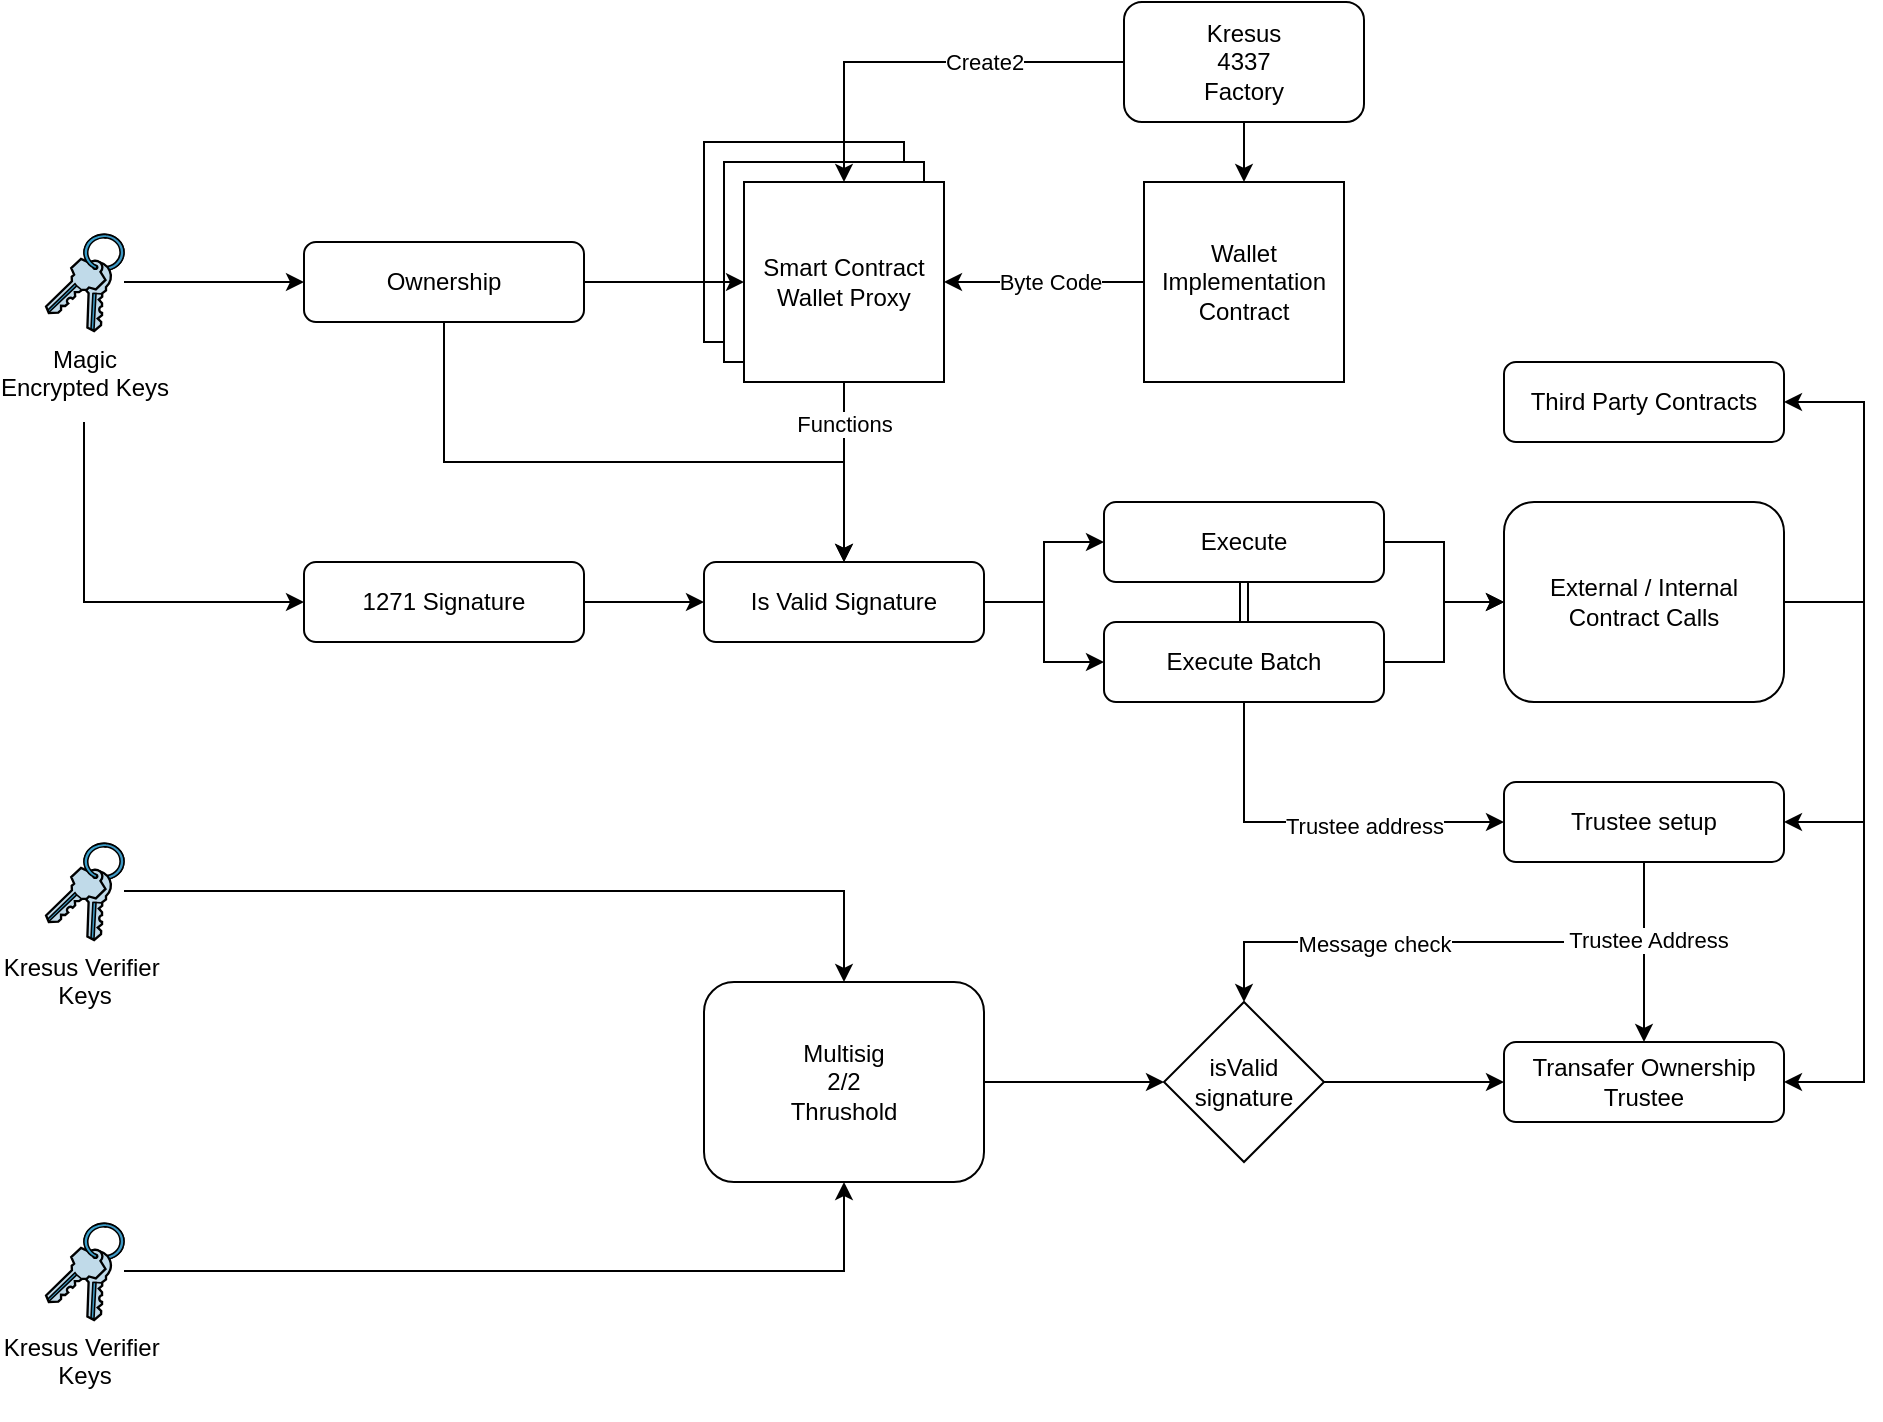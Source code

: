 <mxfile version="26.0.16">
  <diagram name="Page-1" id="ECbBFmetKhTGnj-cMGHT">
    <mxGraphModel dx="1857" dy="917" grid="1" gridSize="10" guides="1" tooltips="1" connect="1" arrows="1" fold="1" page="1" pageScale="1" pageWidth="850" pageHeight="1100" math="0" shadow="0">
      <root>
        <mxCell id="0" />
        <mxCell id="1" parent="0" />
        <mxCell id="Gq1O3nBwWOJLRT3mH5RI-9" value="" style="edgeStyle=orthogonalEdgeStyle;rounded=0;orthogonalLoop=1;jettySize=auto;html=1;" edge="1" parent="1" source="Gq1O3nBwWOJLRT3mH5RI-2" target="Gq1O3nBwWOJLRT3mH5RI-3">
          <mxGeometry relative="1" as="geometry" />
        </mxCell>
        <mxCell id="Gq1O3nBwWOJLRT3mH5RI-2" value="Kresus&lt;br&gt;4337&lt;br&gt;Factory" style="rounded=1;whiteSpace=wrap;html=1;" vertex="1" parent="1">
          <mxGeometry x="620" y="40" width="120" height="60" as="geometry" />
        </mxCell>
        <mxCell id="Gq1O3nBwWOJLRT3mH5RI-8" style="edgeStyle=orthogonalEdgeStyle;rounded=0;orthogonalLoop=1;jettySize=auto;html=1;" edge="1" parent="1" source="Gq1O3nBwWOJLRT3mH5RI-3" target="Gq1O3nBwWOJLRT3mH5RI-6">
          <mxGeometry relative="1" as="geometry" />
        </mxCell>
        <mxCell id="Gq1O3nBwWOJLRT3mH5RI-19" value="Byte Code" style="edgeLabel;html=1;align=center;verticalAlign=middle;resizable=0;points=[];" vertex="1" connectable="0" parent="Gq1O3nBwWOJLRT3mH5RI-8">
          <mxGeometry x="-0.057" y="-3" relative="1" as="geometry">
            <mxPoint y="3" as="offset" />
          </mxGeometry>
        </mxCell>
        <mxCell id="Gq1O3nBwWOJLRT3mH5RI-3" value="Wallet Implementation&lt;br&gt;Contract" style="whiteSpace=wrap;html=1;aspect=fixed;" vertex="1" parent="1">
          <mxGeometry x="630" y="130" width="100" height="100" as="geometry" />
        </mxCell>
        <mxCell id="Gq1O3nBwWOJLRT3mH5RI-7" value="" style="group" vertex="1" connectable="0" parent="1">
          <mxGeometry x="410" y="110" width="120" height="120" as="geometry" />
        </mxCell>
        <mxCell id="Gq1O3nBwWOJLRT3mH5RI-4" value="Wallet Proxy" style="whiteSpace=wrap;html=1;aspect=fixed;" vertex="1" parent="Gq1O3nBwWOJLRT3mH5RI-7">
          <mxGeometry width="100" height="100" as="geometry" />
        </mxCell>
        <mxCell id="Gq1O3nBwWOJLRT3mH5RI-5" value="Wallet Proxy" style="whiteSpace=wrap;html=1;aspect=fixed;" vertex="1" parent="Gq1O3nBwWOJLRT3mH5RI-7">
          <mxGeometry x="10" y="10" width="100" height="100" as="geometry" />
        </mxCell>
        <mxCell id="Gq1O3nBwWOJLRT3mH5RI-6" value="Smart Contract&lt;br&gt;Wallet Proxy" style="whiteSpace=wrap;html=1;aspect=fixed;" vertex="1" parent="Gq1O3nBwWOJLRT3mH5RI-7">
          <mxGeometry x="20" y="20" width="100" height="100" as="geometry" />
        </mxCell>
        <mxCell id="Gq1O3nBwWOJLRT3mH5RI-20" value="" style="edgeStyle=orthogonalEdgeStyle;rounded=0;orthogonalLoop=1;jettySize=auto;html=1;" edge="1" parent="1" source="Gq1O3nBwWOJLRT3mH5RI-10" target="Gq1O3nBwWOJLRT3mH5RI-6">
          <mxGeometry relative="1" as="geometry" />
        </mxCell>
        <mxCell id="Gq1O3nBwWOJLRT3mH5RI-26" style="edgeStyle=orthogonalEdgeStyle;rounded=0;orthogonalLoop=1;jettySize=auto;html=1;entryX=0.5;entryY=0;entryDx=0;entryDy=0;" edge="1" parent="1" source="Gq1O3nBwWOJLRT3mH5RI-10" target="Gq1O3nBwWOJLRT3mH5RI-15">
          <mxGeometry relative="1" as="geometry">
            <Array as="points">
              <mxPoint x="280" y="270" />
              <mxPoint x="480" y="270" />
            </Array>
          </mxGeometry>
        </mxCell>
        <mxCell id="Gq1O3nBwWOJLRT3mH5RI-10" value="Ownership" style="rounded=1;whiteSpace=wrap;html=1;" vertex="1" parent="1">
          <mxGeometry x="210" y="160" width="140" height="40" as="geometry" />
        </mxCell>
        <mxCell id="Gq1O3nBwWOJLRT3mH5RI-35" value="" style="edgeStyle=orthogonalEdgeStyle;rounded=0;orthogonalLoop=1;jettySize=auto;html=1;" edge="1" parent="1" source="Gq1O3nBwWOJLRT3mH5RI-11" target="Gq1O3nBwWOJLRT3mH5RI-32">
          <mxGeometry relative="1" as="geometry" />
        </mxCell>
        <mxCell id="Gq1O3nBwWOJLRT3mH5RI-42" value="" style="edgeStyle=orthogonalEdgeStyle;rounded=0;orthogonalLoop=1;jettySize=auto;html=1;shape=link;" edge="1" parent="1" source="Gq1O3nBwWOJLRT3mH5RI-11" target="Gq1O3nBwWOJLRT3mH5RI-14">
          <mxGeometry relative="1" as="geometry" />
        </mxCell>
        <mxCell id="Gq1O3nBwWOJLRT3mH5RI-11" value="Execute" style="rounded=1;whiteSpace=wrap;html=1;" vertex="1" parent="1">
          <mxGeometry x="610" y="290" width="140" height="40" as="geometry" />
        </mxCell>
        <mxCell id="Gq1O3nBwWOJLRT3mH5RI-12" value="Transafer Ownership&lt;div&gt;Trustee&lt;/div&gt;" style="rounded=1;whiteSpace=wrap;html=1;" vertex="1" parent="1">
          <mxGeometry x="810" y="560" width="140" height="40" as="geometry" />
        </mxCell>
        <mxCell id="Gq1O3nBwWOJLRT3mH5RI-46" style="edgeStyle=orthogonalEdgeStyle;rounded=0;orthogonalLoop=1;jettySize=auto;html=1;entryX=0.5;entryY=0;entryDx=0;entryDy=0;" edge="1" parent="1" source="Gq1O3nBwWOJLRT3mH5RI-13" target="Gq1O3nBwWOJLRT3mH5RI-12">
          <mxGeometry relative="1" as="geometry" />
        </mxCell>
        <mxCell id="Gq1O3nBwWOJLRT3mH5RI-47" value="Trustee Address" style="edgeLabel;html=1;align=center;verticalAlign=middle;resizable=0;points=[];" vertex="1" connectable="0" parent="Gq1O3nBwWOJLRT3mH5RI-46">
          <mxGeometry x="-0.14" y="2" relative="1" as="geometry">
            <mxPoint as="offset" />
          </mxGeometry>
        </mxCell>
        <mxCell id="Gq1O3nBwWOJLRT3mH5RI-13" value="Trustee setup" style="rounded=1;whiteSpace=wrap;html=1;" vertex="1" parent="1">
          <mxGeometry x="810" y="430" width="140" height="40" as="geometry" />
        </mxCell>
        <mxCell id="Gq1O3nBwWOJLRT3mH5RI-36" value="" style="edgeStyle=orthogonalEdgeStyle;rounded=0;orthogonalLoop=1;jettySize=auto;html=1;" edge="1" parent="1" source="Gq1O3nBwWOJLRT3mH5RI-14" target="Gq1O3nBwWOJLRT3mH5RI-32">
          <mxGeometry relative="1" as="geometry" />
        </mxCell>
        <mxCell id="Gq1O3nBwWOJLRT3mH5RI-41" style="edgeStyle=orthogonalEdgeStyle;rounded=0;orthogonalLoop=1;jettySize=auto;html=1;entryX=0;entryY=0.5;entryDx=0;entryDy=0;" edge="1" parent="1" source="Gq1O3nBwWOJLRT3mH5RI-14" target="Gq1O3nBwWOJLRT3mH5RI-13">
          <mxGeometry relative="1" as="geometry">
            <Array as="points">
              <mxPoint x="680" y="450" />
            </Array>
          </mxGeometry>
        </mxCell>
        <mxCell id="Gq1O3nBwWOJLRT3mH5RI-43" value="Trustee address" style="edgeLabel;html=1;align=center;verticalAlign=middle;resizable=0;points=[];" vertex="1" connectable="0" parent="Gq1O3nBwWOJLRT3mH5RI-41">
          <mxGeometry x="0.02" y="-2" relative="1" as="geometry">
            <mxPoint x="23" as="offset" />
          </mxGeometry>
        </mxCell>
        <mxCell id="Gq1O3nBwWOJLRT3mH5RI-14" value="Execute Batch" style="rounded=1;whiteSpace=wrap;html=1;" vertex="1" parent="1">
          <mxGeometry x="610" y="350" width="140" height="40" as="geometry" />
        </mxCell>
        <mxCell id="Gq1O3nBwWOJLRT3mH5RI-30" value="" style="edgeStyle=orthogonalEdgeStyle;rounded=0;orthogonalLoop=1;jettySize=auto;html=1;" edge="1" parent="1" source="Gq1O3nBwWOJLRT3mH5RI-15" target="Gq1O3nBwWOJLRT3mH5RI-11">
          <mxGeometry relative="1" as="geometry" />
        </mxCell>
        <mxCell id="Gq1O3nBwWOJLRT3mH5RI-31" style="edgeStyle=orthogonalEdgeStyle;rounded=0;orthogonalLoop=1;jettySize=auto;html=1;entryX=0;entryY=0.5;entryDx=0;entryDy=0;" edge="1" parent="1" source="Gq1O3nBwWOJLRT3mH5RI-15" target="Gq1O3nBwWOJLRT3mH5RI-14">
          <mxGeometry relative="1" as="geometry" />
        </mxCell>
        <mxCell id="Gq1O3nBwWOJLRT3mH5RI-15" value="Is Valid Signature" style="rounded=1;whiteSpace=wrap;html=1;" vertex="1" parent="1">
          <mxGeometry x="410" y="320" width="140" height="40" as="geometry" />
        </mxCell>
        <mxCell id="Gq1O3nBwWOJLRT3mH5RI-17" style="edgeStyle=orthogonalEdgeStyle;rounded=0;orthogonalLoop=1;jettySize=auto;html=1;" edge="1" parent="1" source="Gq1O3nBwWOJLRT3mH5RI-2" target="Gq1O3nBwWOJLRT3mH5RI-6">
          <mxGeometry relative="1" as="geometry" />
        </mxCell>
        <mxCell id="Gq1O3nBwWOJLRT3mH5RI-18" value="Create2" style="edgeLabel;html=1;align=center;verticalAlign=middle;resizable=0;points=[];" vertex="1" connectable="0" parent="Gq1O3nBwWOJLRT3mH5RI-17">
          <mxGeometry x="-0.038" y="1" relative="1" as="geometry">
            <mxPoint x="26" y="-1" as="offset" />
          </mxGeometry>
        </mxCell>
        <mxCell id="Gq1O3nBwWOJLRT3mH5RI-22" style="edgeStyle=orthogonalEdgeStyle;rounded=0;orthogonalLoop=1;jettySize=auto;html=1;" edge="1" parent="1" source="Gq1O3nBwWOJLRT3mH5RI-21" target="Gq1O3nBwWOJLRT3mH5RI-10">
          <mxGeometry relative="1" as="geometry" />
        </mxCell>
        <mxCell id="Gq1O3nBwWOJLRT3mH5RI-24" style="edgeStyle=orthogonalEdgeStyle;rounded=0;orthogonalLoop=1;jettySize=auto;html=1;entryX=0;entryY=0.5;entryDx=0;entryDy=0;" edge="1" parent="1" target="Gq1O3nBwWOJLRT3mH5RI-23">
          <mxGeometry relative="1" as="geometry">
            <mxPoint x="100" y="250" as="sourcePoint" />
            <Array as="points">
              <mxPoint x="100" y="340" />
            </Array>
          </mxGeometry>
        </mxCell>
        <mxCell id="Gq1O3nBwWOJLRT3mH5RI-21" value="Magic&lt;div&gt;Encrypted Keys&lt;/div&gt;" style="shape=mxgraph.cisco.misc.keys;html=1;pointerEvents=1;dashed=0;fillColor=#036897;strokeColor=#ffffff;strokeWidth=2;verticalLabelPosition=bottom;verticalAlign=top;align=center;outlineConnect=0;" vertex="1" parent="1">
          <mxGeometry x="80" y="155.5" width="40" height="49" as="geometry" />
        </mxCell>
        <mxCell id="Gq1O3nBwWOJLRT3mH5RI-27" value="" style="edgeStyle=orthogonalEdgeStyle;rounded=0;orthogonalLoop=1;jettySize=auto;html=1;" edge="1" parent="1" source="Gq1O3nBwWOJLRT3mH5RI-23" target="Gq1O3nBwWOJLRT3mH5RI-15">
          <mxGeometry relative="1" as="geometry" />
        </mxCell>
        <mxCell id="Gq1O3nBwWOJLRT3mH5RI-23" value="1271 Signature" style="rounded=1;whiteSpace=wrap;html=1;" vertex="1" parent="1">
          <mxGeometry x="210" y="320" width="140" height="40" as="geometry" />
        </mxCell>
        <mxCell id="Gq1O3nBwWOJLRT3mH5RI-25" value="" style="edgeStyle=orthogonalEdgeStyle;rounded=0;orthogonalLoop=1;jettySize=auto;html=1;" edge="1" parent="1" source="Gq1O3nBwWOJLRT3mH5RI-6" target="Gq1O3nBwWOJLRT3mH5RI-15">
          <mxGeometry relative="1" as="geometry" />
        </mxCell>
        <mxCell id="Gq1O3nBwWOJLRT3mH5RI-28" value="Functions" style="edgeLabel;html=1;align=center;verticalAlign=middle;resizable=0;points=[];" vertex="1" connectable="0" parent="Gq1O3nBwWOJLRT3mH5RI-25">
          <mxGeometry x="-0.541" relative="1" as="geometry">
            <mxPoint as="offset" />
          </mxGeometry>
        </mxCell>
        <mxCell id="Gq1O3nBwWOJLRT3mH5RI-37" style="edgeStyle=orthogonalEdgeStyle;rounded=0;orthogonalLoop=1;jettySize=auto;html=1;entryX=1;entryY=0.5;entryDx=0;entryDy=0;" edge="1" parent="1" source="Gq1O3nBwWOJLRT3mH5RI-32" target="Gq1O3nBwWOJLRT3mH5RI-13">
          <mxGeometry relative="1" as="geometry">
            <Array as="points">
              <mxPoint x="990" y="340" />
              <mxPoint x="990" y="450" />
            </Array>
          </mxGeometry>
        </mxCell>
        <mxCell id="Gq1O3nBwWOJLRT3mH5RI-38" style="edgeStyle=orthogonalEdgeStyle;rounded=0;orthogonalLoop=1;jettySize=auto;html=1;entryX=1;entryY=0.5;entryDx=0;entryDy=0;" edge="1" parent="1" source="Gq1O3nBwWOJLRT3mH5RI-32" target="Gq1O3nBwWOJLRT3mH5RI-12">
          <mxGeometry relative="1" as="geometry">
            <Array as="points">
              <mxPoint x="990" y="340" />
              <mxPoint x="990" y="580" />
            </Array>
          </mxGeometry>
        </mxCell>
        <mxCell id="Gq1O3nBwWOJLRT3mH5RI-40" style="edgeStyle=orthogonalEdgeStyle;rounded=0;orthogonalLoop=1;jettySize=auto;html=1;entryX=1;entryY=0.5;entryDx=0;entryDy=0;" edge="1" parent="1" source="Gq1O3nBwWOJLRT3mH5RI-32" target="Gq1O3nBwWOJLRT3mH5RI-39">
          <mxGeometry relative="1" as="geometry">
            <Array as="points">
              <mxPoint x="990" y="340" />
              <mxPoint x="990" y="240" />
            </Array>
          </mxGeometry>
        </mxCell>
        <mxCell id="Gq1O3nBwWOJLRT3mH5RI-32" value="External / Internal Contract Calls" style="rounded=1;whiteSpace=wrap;html=1;" vertex="1" parent="1">
          <mxGeometry x="810" y="290" width="140" height="100" as="geometry" />
        </mxCell>
        <mxCell id="Gq1O3nBwWOJLRT3mH5RI-39" value="Third Party Contracts" style="rounded=1;whiteSpace=wrap;html=1;" vertex="1" parent="1">
          <mxGeometry x="810" y="220" width="140" height="40" as="geometry" />
        </mxCell>
        <mxCell id="Gq1O3nBwWOJLRT3mH5RI-49" style="edgeStyle=orthogonalEdgeStyle;rounded=0;orthogonalLoop=1;jettySize=auto;html=1;" edge="1" parent="1" source="Gq1O3nBwWOJLRT3mH5RI-44" target="Gq1O3nBwWOJLRT3mH5RI-48">
          <mxGeometry relative="1" as="geometry" />
        </mxCell>
        <mxCell id="Gq1O3nBwWOJLRT3mH5RI-44" value="Kresus Verifier&amp;nbsp;&lt;div&gt;Keys&lt;div&gt;&lt;br&gt;&lt;/div&gt;&lt;/div&gt;" style="shape=mxgraph.cisco.misc.keys;html=1;pointerEvents=1;dashed=0;fillColor=#036897;strokeColor=#ffffff;strokeWidth=2;verticalLabelPosition=bottom;verticalAlign=top;align=center;outlineConnect=0;" vertex="1" parent="1">
          <mxGeometry x="80" y="460" width="40" height="49" as="geometry" />
        </mxCell>
        <mxCell id="Gq1O3nBwWOJLRT3mH5RI-50" style="edgeStyle=orthogonalEdgeStyle;rounded=0;orthogonalLoop=1;jettySize=auto;html=1;" edge="1" parent="1" source="Gq1O3nBwWOJLRT3mH5RI-45" target="Gq1O3nBwWOJLRT3mH5RI-48">
          <mxGeometry relative="1" as="geometry" />
        </mxCell>
        <mxCell id="Gq1O3nBwWOJLRT3mH5RI-45" value="Kresus Verifier&amp;nbsp;&lt;div&gt;Keys&lt;div&gt;&lt;br&gt;&lt;/div&gt;&lt;/div&gt;" style="shape=mxgraph.cisco.misc.keys;html=1;pointerEvents=1;dashed=0;fillColor=#036897;strokeColor=#ffffff;strokeWidth=2;verticalLabelPosition=bottom;verticalAlign=top;align=center;outlineConnect=0;" vertex="1" parent="1">
          <mxGeometry x="80" y="650" width="40" height="49" as="geometry" />
        </mxCell>
        <mxCell id="Gq1O3nBwWOJLRT3mH5RI-56" value="" style="edgeStyle=orthogonalEdgeStyle;rounded=0;orthogonalLoop=1;jettySize=auto;html=1;" edge="1" parent="1" source="Gq1O3nBwWOJLRT3mH5RI-48" target="Gq1O3nBwWOJLRT3mH5RI-55">
          <mxGeometry relative="1" as="geometry" />
        </mxCell>
        <mxCell id="Gq1O3nBwWOJLRT3mH5RI-48" value="Multisig&lt;br&gt;2/2&lt;br&gt;Thrushold" style="rounded=1;whiteSpace=wrap;html=1;" vertex="1" parent="1">
          <mxGeometry x="410" y="530" width="140" height="100" as="geometry" />
        </mxCell>
        <mxCell id="Gq1O3nBwWOJLRT3mH5RI-57" value="" style="edgeStyle=orthogonalEdgeStyle;rounded=0;orthogonalLoop=1;jettySize=auto;html=1;" edge="1" parent="1" source="Gq1O3nBwWOJLRT3mH5RI-55" target="Gq1O3nBwWOJLRT3mH5RI-12">
          <mxGeometry relative="1" as="geometry" />
        </mxCell>
        <mxCell id="Gq1O3nBwWOJLRT3mH5RI-58" style="edgeStyle=orthogonalEdgeStyle;rounded=0;orthogonalLoop=1;jettySize=auto;html=1;startArrow=classic;startFill=1;endArrow=none;" edge="1" parent="1" source="Gq1O3nBwWOJLRT3mH5RI-55">
          <mxGeometry relative="1" as="geometry">
            <mxPoint x="840" y="510" as="targetPoint" />
            <Array as="points">
              <mxPoint x="680" y="510" />
            </Array>
          </mxGeometry>
        </mxCell>
        <mxCell id="Gq1O3nBwWOJLRT3mH5RI-59" value="Message check" style="edgeLabel;html=1;align=center;verticalAlign=middle;resizable=0;points=[];" vertex="1" connectable="0" parent="Gq1O3nBwWOJLRT3mH5RI-58">
          <mxGeometry x="-0.005" y="-1" relative="1" as="geometry">
            <mxPoint as="offset" />
          </mxGeometry>
        </mxCell>
        <mxCell id="Gq1O3nBwWOJLRT3mH5RI-55" value="isValid&lt;br&gt;signature" style="rhombus;whiteSpace=wrap;html=1;" vertex="1" parent="1">
          <mxGeometry x="640" y="540" width="80" height="80" as="geometry" />
        </mxCell>
      </root>
    </mxGraphModel>
  </diagram>
</mxfile>
